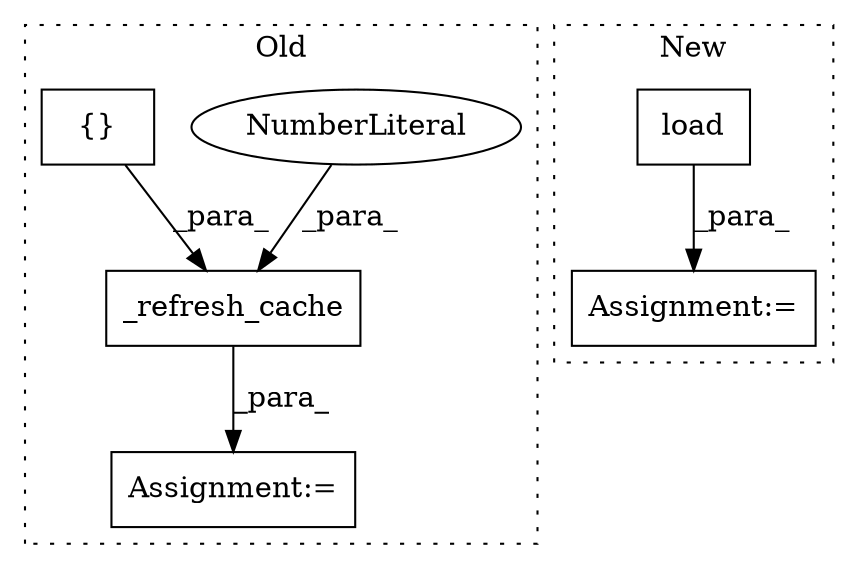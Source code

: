 digraph G {
subgraph cluster0 {
1 [label="_refresh_cache" a="32" s="4021,4076" l="15,1" shape="box"];
3 [label="NumberLiteral" a="34" s="4075" l="1" shape="ellipse"];
4 [label="{}" a="4" s="4045,4073" l="1,1" shape="box"];
6 [label="Assignment:=" a="7" s="4019" l="2" shape="box"];
label = "Old";
style="dotted";
}
subgraph cluster1 {
2 [label="load" a="32" s="3969,3986" l="5,1" shape="box"];
5 [label="Assignment:=" a="7" s="3961" l="1" shape="box"];
label = "New";
style="dotted";
}
1 -> 6 [label="_para_"];
2 -> 5 [label="_para_"];
3 -> 1 [label="_para_"];
4 -> 1 [label="_para_"];
}